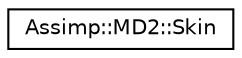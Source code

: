 digraph "Graphical Class Hierarchy"
{
  edge [fontname="Helvetica",fontsize="10",labelfontname="Helvetica",labelfontsize="10"];
  node [fontname="Helvetica",fontsize="10",shape=record];
  rankdir="LR";
  Node1 [label="Assimp::MD2::Skin",height=0.2,width=0.4,color="black", fillcolor="white", style="filled",URL="$struct_assimp_1_1_m_d2_1_1_skin.html",tooltip="Data structure for a MD2 skin. "];
}
